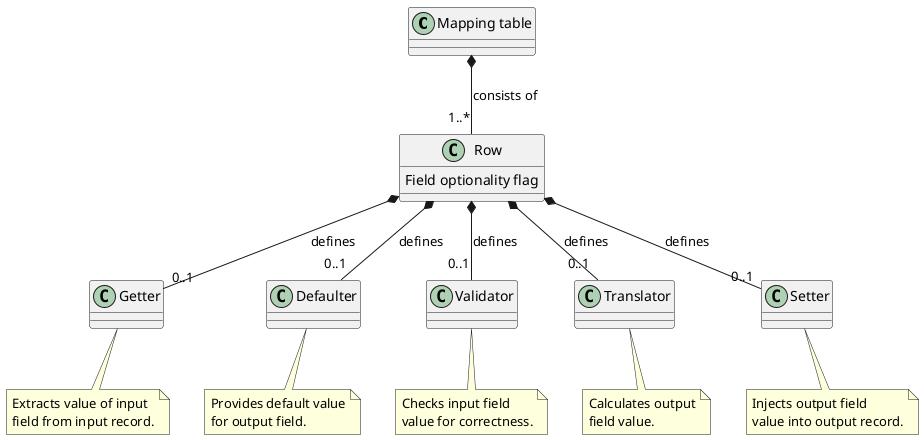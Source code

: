 @startuml
"Mapping table" *-d- "1..*" Row : consists of
Row : Field optionality flag
Row *-d- "0..1" Getter : defines
note bottom of Getter
    Extracts value of input
    field from input record.
    end note
Row *-d- "0..1" Defaulter : defines
note bottom of Defaulter
    Provides default value
    for output field.
    end note
Row *-d- "0..1" Validator : defines
note bottom of Validator
    Checks input field
    value for correctness.
    end note
Row *-d- "0..1" Translator : defines
note bottom of Translator
    Calculates output
    field value.
    end note
Row *-d- "0..1" Setter : defines
note bottom of Setter
    Injects output field
    value into output record.
    end note
@enduml